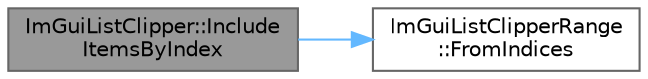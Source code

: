 digraph "ImGuiListClipper::IncludeItemsByIndex"
{
 // LATEX_PDF_SIZE
  bgcolor="transparent";
  edge [fontname=Helvetica,fontsize=10,labelfontname=Helvetica,labelfontsize=10];
  node [fontname=Helvetica,fontsize=10,shape=box,height=0.2,width=0.4];
  rankdir="LR";
  Node1 [id="Node000001",label="ImGuiListClipper::Include\lItemsByIndex",height=0.2,width=0.4,color="gray40", fillcolor="grey60", style="filled", fontcolor="black",tooltip=" "];
  Node1 -> Node2 [id="edge1_Node000001_Node000002",color="steelblue1",style="solid",tooltip=" "];
  Node2 [id="Node000002",label="ImGuiListClipperRange\l::FromIndices",height=0.2,width=0.4,color="grey40", fillcolor="white", style="filled",URL="$struct_im_gui_list_clipper_range.html#ae04d9b8993b4fafcbf416fbaeed316b1",tooltip=" "];
}
